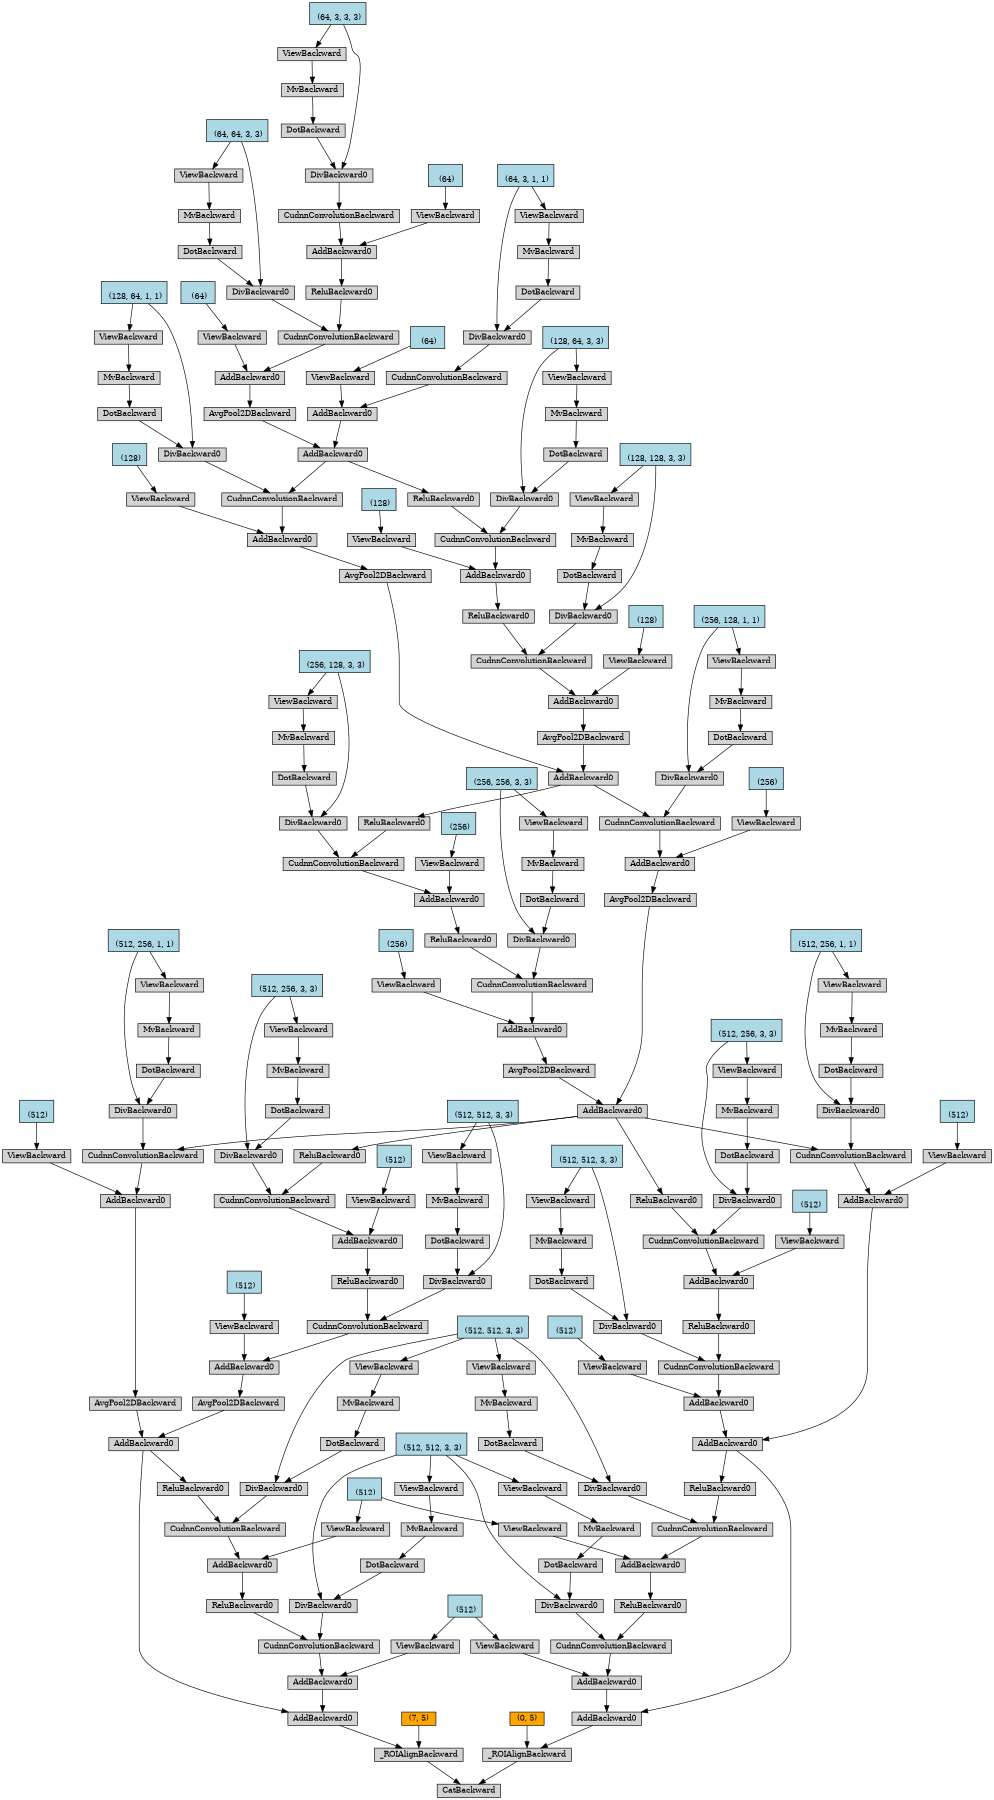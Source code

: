 digraph {
	graph [size="12,12"]
	node [align=left fontsize=12 height=0.2 ranksep=0.1 shape=box style=filled]
	139960671782560 [label=CatBackward]
	139960693464648 -> 139960671782560
	139960693464648 [label=_ROIAlignBackward]
	139960670992144 -> 139960693464648
	139960670992144 [label=AddBackward0]
	139960671052576 -> 139960670992144
	139960671052576 [label=AddBackward0]
	139960671053696 -> 139960671052576
	139960671053696 [label=CudnnConvolutionBackward]
	139960671054200 -> 139960671053696
	139960671054200 [label=ReluBackward0]
	139960671054760 -> 139960671054200
	139960671054760 [label=AddBackward0]
	139960671053752 -> 139960671054760
	139960671053752 [label=CudnnConvolutionBackward]
	139960671053472 -> 139960671053752
	139960671053472 [label=ReluBackward0]
	139960671053584 -> 139960671053472
	139960671053584 [label=AddBackward0]
	139960671052016 -> 139960671053584
	139960671052016 [label=AvgPool2DBackward]
	139960671053024 -> 139960671052016
	139960671053024 [label=AddBackward0]
	139960671051904 -> 139960671053024
	139960671051904 [label=CudnnConvolutionBackward]
	139960671055320 -> 139960671051904
	139960671055320 [label=ReluBackward0]
	139960671052464 -> 139960671055320
	139960671052464 [label=AddBackward0]
	139960671055488 -> 139960671052464
	139960671055488 [label=CudnnConvolutionBackward]
	139960671054984 -> 139960671055488
	139960671054984 [label=ReluBackward0]
	139960671054872 -> 139960671054984
	139960671054872 [label=AddBackward0]
	139960671055264 -> 139960671054872
	139960671055264 [label=AvgPool2DBackward]
	139963334098504 -> 139960671055264
	139963334098504 [label=AddBackward0]
	139960692995576 -> 139963334098504
	139960692995576 [label=CudnnConvolutionBackward]
	139960692994624 -> 139960692995576
	139960692994624 [label=ReluBackward0]
	139960692995240 -> 139960692994624
	139960692995240 [label=AddBackward0]
	139960692995912 -> 139960692995240
	139960692995912 [label=CudnnConvolutionBackward]
	139960692995856 -> 139960692995912
	139960692995856 [label=ReluBackward0]
	139960692996304 -> 139960692995856
	139960692996304 [label=AddBackward0]
	139960692996640 -> 139960692996304
	139960692996640 [label=AvgPool2DBackward]
	139960692997144 -> 139960692996640
	139960692997144 [label=AddBackward0]
	139960692996920 -> 139960692997144
	139960692996920 [label=CudnnConvolutionBackward]
	139960692996696 -> 139960692996920
	139960692996696 [label=ReluBackward0]
	139960692997760 -> 139960692996696
	139960692997760 [label=AddBackward0]
	139960670991864 -> 139960692997760
	139960670991864 [label=CudnnConvolutionBackward]
	139960670991528 -> 139960670991864
	139960670991528 [label=ReluBackward0]
	139960670994384 -> 139960670991528
	139960670994384 [label=AddBackward0]
	139960670994216 -> 139960670994384
	139960670994216 [label=AvgPool2DBackward]
	139960670993320 -> 139960670994216
	139960670993320 [label=AddBackward0]
	139960670993264 -> 139960670993320
	139960670993264 [label=CudnnConvolutionBackward]
	139960670991080 -> 139960670993264
	139960670991080 [label=ReluBackward0]
	139960670960888 -> 139960670991080
	139960670960888 [label=AddBackward0]
	139960670960272 -> 139960670960888
	139960670960272 [label=CudnnConvolutionBackward]
	139960671053248 -> 139960670960272
	139960671053248 [label=DivBackward0]
	139960671052688 -> 139960671053248
	139960671052688 [label="
 (64, 3, 3, 3)" fillcolor=lightblue]
	139960671052632 -> 139960671053248
	139960671052632 [label=DotBackward]
	139960671052856 -> 139960671052632
	139960671052856 [label=MvBackward]
	139960671052296 -> 139960671052856
	139960671052296 [label=ViewBackward]
	139960671052688 -> 139960671052296
	139960670960720 -> 139960670960888
	139960670960720 [label=ViewBackward]
	139960671053304 -> 139960670960720
	139960671053304 [label="
 (64)" fillcolor=lightblue]
	139960670990520 -> 139960670993264
	139960670990520 [label=DivBackward0]
	139960670961616 -> 139960670990520
	139960670961616 [label="
 (64, 64, 3, 3)" fillcolor=lightblue]
	139960671053360 -> 139960670990520
	139960671053360 [label=DotBackward]
	139960671052744 -> 139960671053360
	139960671052744 [label=MvBackward]
	139960671052408 -> 139960671052744
	139960671052408 [label=ViewBackward]
	139960670961616 -> 139960671052408
	139960670993208 -> 139960670993320
	139960670993208 [label=ViewBackward]
	139960670960104 -> 139960670993208
	139960670960104 [label="
 (64)" fillcolor=lightblue]
	139960670992536 -> 139960670994384
	139960670992536 [label=AddBackward0]
	139960670993376 -> 139960670992536
	139960670993376 [label=CudnnConvolutionBackward]
	139960671052352 -> 139960670993376
	139960671052352 [label=DivBackward0]
	139960671052240 -> 139960671052352
	139960671052240 [label="
 (64, 3, 1, 1)" fillcolor=lightblue]
	139960671052184 -> 139960671052352
	139960671052184 [label=DotBackward]
	139960671052128 -> 139960671052184
	139960671052128 [label=MvBackward]
	139960671054032 -> 139960671052128
	139960671054032 [label=ViewBackward]
	139960671052240 -> 139960671054032
	139960670991472 -> 139960670992536
	139960670991472 [label=ViewBackward]
	139960671052800 -> 139960670991472
	139960671052800 [label="
 (64)" fillcolor=lightblue]
	139960670994048 -> 139960670991864
	139960670994048 [label=DivBackward0]
	139960670994272 -> 139960670994048
	139960670994272 [label="
 (128, 64, 3, 3)" fillcolor=lightblue]
	139960670993432 -> 139960670994048
	139960670993432 [label=DotBackward]
	139960671054592 -> 139960670993432
	139960671054592 [label=MvBackward]
	139960671051848 -> 139960671054592
	139960671051848 [label=ViewBackward]
	139960670994272 -> 139960671051848
	139960670992424 -> 139960692997760
	139960670992424 [label=ViewBackward]
	139960670994328 -> 139960670992424
	139960670994328 [label="
 (128)" fillcolor=lightblue]
	139960692997088 -> 139960692996920
	139960692997088 [label=DivBackward0]
	139960692997872 -> 139960692997088
	139960692997872 [label="
 (128, 128, 3, 3)" fillcolor=lightblue]
	139960670994160 -> 139960692997088
	139960670994160 [label=DotBackward]
	139960671054312 -> 139960670994160
	139960671054312 [label=MvBackward]
	139960671054536 -> 139960671054312
	139960671054536 [label=ViewBackward]
	139960692997872 -> 139960671054536
	139960692997648 -> 139960692997144
	139960692997648 [label=ViewBackward]
	139960692997704 -> 139960692997648
	139960692997704 [label="
 (128)" fillcolor=lightblue]
	139960692996864 -> 139960692996304
	139960692996864 [label=AvgPool2DBackward]
	139960692997032 -> 139960692996864
	139960692997032 [label=AddBackward0]
	139960671052912 -> 139960692997032
	139960671052912 [label=CudnnConvolutionBackward]
	139960670994384 -> 139960671052912
	139960671053920 -> 139960671052912
	139960671053920 [label=DivBackward0]
	139960671054424 -> 139960671053920
	139960671054424 [label="
 (128, 64, 1, 1)" fillcolor=lightblue]
	139960671055600 -> 139960671053920
	139960671055600 [label=DotBackward]
	139960671055768 -> 139960671055600
	139960671055768 [label=MvBackward]
	139960671055712 -> 139960671055768
	139960671055712 [label=ViewBackward]
	139960671054424 -> 139960671055712
	139960671054480 -> 139960692997032
	139960671054480 [label=ViewBackward]
	139960671054088 -> 139960671054480
	139960671054088 [label="
 (128)" fillcolor=lightblue]
	139960692996528 -> 139960692995912
	139960692996528 [label=DivBackward0]
	139960692996416 -> 139960692996528
	139960692996416 [label="
 (256, 128, 3, 3)" fillcolor=lightblue]
	139960692996360 -> 139960692996528
	139960692996360 [label=DotBackward]
	139960671055656 -> 139960692996360
	139960671055656 [label=MvBackward]
	139960671054368 -> 139960671055656
	139960671054368 [label=ViewBackward]
	139960692996416 -> 139960671054368
	139960692995688 -> 139960692995240
	139960692995688 [label=ViewBackward]
	139960692995968 -> 139960692995688
	139960692995968 [label="
 (256)" fillcolor=lightblue]
	139960692994512 -> 139960692995576
	139960692994512 [label=DivBackward0]
	139960692995464 -> 139960692994512
	139960692995464 [label="
 (256, 256, 3, 3)" fillcolor=lightblue]
	139960692995408 -> 139960692994512
	139960692995408 [label=DotBackward]
	139960671055824 -> 139960692995408
	139960671055824 [label=MvBackward]
	139960671080576 -> 139960671055824
	139960671080576 [label=ViewBackward]
	139960692995464 -> 139960671080576
	139960692995072 -> 139963334098504
	139960692995072 [label=ViewBackward]
	139960692995016 -> 139960692995072
	139960692995016 [label="
 (256)" fillcolor=lightblue]
	139960671054816 -> 139960671054872
	139960671054816 [label=AvgPool2DBackward]
	139963334098616 -> 139960671054816
	139963334098616 [label=AddBackward0]
	139960692997424 -> 139963334098616
	139960692997424 [label=CudnnConvolutionBackward]
	139960692996304 -> 139960692997424
	139960671080688 -> 139960692997424
	139960671080688 [label=DivBackward0]
	139960671080800 -> 139960671080688
	139960671080800 [label="
 (256, 128, 1, 1)" fillcolor=lightblue]
	139960671080856 -> 139960671080688
	139960671080856 [label=DotBackward]
	139960671081024 -> 139960671080856
	139960671081024 [label=MvBackward]
	139960671080968 -> 139960671081024
	139960671080968 [label=ViewBackward]
	139960671080800 -> 139960671080968
	139960671080632 -> 139963334098616
	139960671080632 [label=ViewBackward]
	139960671080744 -> 139960671080632
	139960671080744 [label="
 (256)" fillcolor=lightblue]
	139960671054928 -> 139960671055488
	139960671054928 [label=DivBackward0]
	139960671055152 -> 139960671054928
	139960671055152 [label="
 (512, 256, 3, 3)" fillcolor=lightblue]
	139960671053808 -> 139960671054928
	139960671053808 [label=DotBackward]
	139960671080912 -> 139960671053808
	139960671080912 [label=MvBackward]
	139960671080520 -> 139960671080912
	139960671080520 [label=ViewBackward]
	139960671055152 -> 139960671080520
	139960671053080 -> 139960671052464
	139960671053080 [label=ViewBackward]
	139960671054648 -> 139960671053080
	139960671054648 [label="
 (512)" fillcolor=lightblue]
	139960671055376 -> 139960671051904
	139960671055376 [label=DivBackward0]
	139960671053192 -> 139960671055376
	139960671053192 [label="
 (512, 512, 3, 3)" fillcolor=lightblue]
	139960671055208 -> 139960671055376
	139960671055208 [label=DotBackward]
	139960671081136 -> 139960671055208
	139960671081136 [label=MvBackward]
	139960671081080 -> 139960671081136
	139960671081080 [label=ViewBackward]
	139960671053192 -> 139960671081080
	139960671051960 -> 139960671053024
	139960671051960 [label=ViewBackward]
	139960671055432 -> 139960671051960
	139960671055432 [label="
 (512)" fillcolor=lightblue]
	139960671052072 -> 139960671053584
	139960671052072 [label=AvgPool2DBackward]
	139960671053416 -> 139960671052072
	139960671053416 [label=AddBackward0]
	139960692995800 -> 139960671053416
	139960692995800 [label=CudnnConvolutionBackward]
	139960671054872 -> 139960692995800
	139960671081304 -> 139960692995800
	139960671081304 [label=DivBackward0]
	139960671081416 -> 139960671081304
	139960671081416 [label="
 (512, 256, 1, 1)" fillcolor=lightblue]
	139960671081472 -> 139960671081304
	139960671081472 [label=DotBackward]
	139960671081640 -> 139960671081472
	139960671081640 [label=MvBackward]
	139960671081584 -> 139960671081640
	139960671081584 [label=ViewBackward]
	139960671081416 -> 139960671081584
	139960671081248 -> 139960671053416
	139960671081248 [label=ViewBackward]
	139960671081360 -> 139960671081248
	139960671081360 [label="
 (512)" fillcolor=lightblue]
	139960671053864 -> 139960671053752
	139960671053864 [label=DivBackward0]
	139960671055096 -> 139960671053864
	139960671055096 [label="
 (512, 512, 3, 3)" fillcolor=lightblue]
	139960671053136 -> 139960671053864
	139960671053136 [label=DotBackward]
	139960671081528 -> 139960671053136
	139960671081528 [label=MvBackward]
	139960671081192 -> 139960671081528
	139960671081192 [label=ViewBackward]
	139960671055096 -> 139960671081192
	139960671053976 -> 139960671054760
	139960671053976 [label=ViewBackward]
	139960671055544 -> 139960671053976
	139960671055544 [label="
 (512)" fillcolor=lightblue]
	139960671054256 -> 139960671053696
	139960671054256 [label=DivBackward0]
	139960671054704 -> 139960671054256
	139960671054704 [label="
 (512, 512, 3, 3)" fillcolor=lightblue]
	139960671053528 -> 139960671054256
	139960671053528 [label=DotBackward]
	139960671081752 -> 139960671053528
	139960671081752 [label=MvBackward]
	139960671081696 -> 139960671081752
	139960671081696 [label=ViewBackward]
	139960671054704 -> 139960671081696
	139960671053640 -> 139960671052576
	139960671053640 [label=ViewBackward]
	139960671055040 -> 139960671053640
	139960671055040 [label="
 (512)" fillcolor=lightblue]
	139960671053584 -> 139960670992144
	139960690290976 -> 139960693464648
	139960690290976 [label="(7, 5)" fillcolor=orange]
	139960694175560 -> 139960671782560
	139960694175560 [label=_ROIAlignBackward]
	139960670993992 -> 139960694175560
	139960670993992 [label=AddBackward0]
	139960671052968 -> 139960670993992
	139960671052968 [label=AddBackward0]
	139960671081808 -> 139960671052968
	139960671081808 [label=CudnnConvolutionBackward]
	139960671082032 -> 139960671081808
	139960671082032 [label=ReluBackward0]
	139960671082200 -> 139960671082032
	139960671082200 [label=AddBackward0]
	139960671082312 -> 139960671082200
	139960671082312 [label=CudnnConvolutionBackward]
	139960671082480 -> 139960671082312
	139960671082480 [label=ReluBackward0]
	139960671052520 -> 139960671082480
	139960671052520 [label=AddBackward0]
	139960671082704 -> 139960671052520
	139960671082704 [label=AddBackward0]
	139960671082872 -> 139960671082704
	139960671082872 [label=CudnnConvolutionBackward]
	139960671083040 -> 139960671082872
	139960671083040 [label=ReluBackward0]
	139960671083208 -> 139960671083040
	139960671083208 [label=AddBackward0]
	139960671083320 -> 139960671083208
	139960671083320 [label=CudnnConvolutionBackward]
	139960671083488 -> 139960671083320
	139960671083488 [label=ReluBackward0]
	139960671054872 -> 139960671083488
	139960671083544 -> 139960671083320
	139960671083544 [label=DivBackward0]
	139960671083656 -> 139960671083544
	139960671083656 [label="
 (512, 256, 3, 3)" fillcolor=lightblue]
	139960671083712 -> 139960671083544
	139960671083712 [label=DotBackward]
	139960671083880 -> 139960671083712
	139960671083880 [label=MvBackward]
	139960671083824 -> 139960671083880
	139960671083824 [label=ViewBackward]
	139960671083656 -> 139960671083824
	139960671083376 -> 139960671083208
	139960671083376 [label=ViewBackward]
	139960671083600 -> 139960671083376
	139960671083600 [label="
 (512)" fillcolor=lightblue]
	139960671083096 -> 139960671082872
	139960671083096 [label=DivBackward0]
	139960671083264 -> 139960671083096
	139960671083264 [label="
 (512, 512, 3, 3)" fillcolor=lightblue]
	139960671083432 -> 139960671083096
	139960671083432 [label=DotBackward]
	139960671083936 -> 139960671083432
	139960671083936 [label=MvBackward]
	139960671083992 -> 139960671083936
	139960671083992 [label=ViewBackward]
	139960671083264 -> 139960671083992
	139960671082928 -> 139960671082704
	139960671082928 [label=ViewBackward]
	139960671083152 -> 139960671082928
	139960671083152 [label="
 (512)" fillcolor=lightblue]
	139960671082760 -> 139960671052520
	139960671082760 [label=AddBackward0]
	139960671082984 -> 139960671082760
	139960671082984 [label=CudnnConvolutionBackward]
	139960671054872 -> 139960671082984
	139960671084048 -> 139960671082984
	139960671084048 [label=DivBackward0]
	139960671084216 -> 139960671084048
	139960671084216 [label="
 (512, 256, 1, 1)" fillcolor=lightblue]
	139960671084272 -> 139960671084048
	139960671084272 [label=DotBackward]
	139960671084440 -> 139960671084272
	139960671084440 [label=MvBackward]
	139960671084384 -> 139960671084440
	139960671084384 [label=ViewBackward]
	139960671084216 -> 139960671084384
	139960671083768 -> 139960671082760
	139960671083768 [label=ViewBackward]
	139960671084160 -> 139960671083768
	139960671084160 [label="
 (512)" fillcolor=lightblue]
	139960671082536 -> 139960671082312
	139960671082536 [label=DivBackward0]
	139960671055096 -> 139960671082536
	139960671082648 -> 139960671082536
	139960671082648 [label=DotBackward]
	139960671084104 -> 139960671082648
	139960671084104 [label=MvBackward]
	139960671084496 -> 139960671084104
	139960671084496 [label=ViewBackward]
	139960671055096 -> 139960671084496
	139960671082368 -> 139960671082200
	139960671082368 [label=ViewBackward]
	139960671055544 -> 139960671082368
	139960671082088 -> 139960671081808
	139960671082088 [label=DivBackward0]
	139960671054704 -> 139960671082088
	139960671082256 -> 139960671082088
	139960671082256 [label=DotBackward]
	139960671082592 -> 139960671082256
	139960671082592 [label=MvBackward]
	139960671084328 -> 139960671082592
	139960671084328 [label=ViewBackward]
	139960671054704 -> 139960671084328
	139960671081920 -> 139960671052968
	139960671081920 [label=ViewBackward]
	139960671055040 -> 139960671081920
	139960671052520 -> 139960670993992
	139960690269496 -> 139960694175560
	139960690269496 [label="(0, 5)" fillcolor=orange]
}
